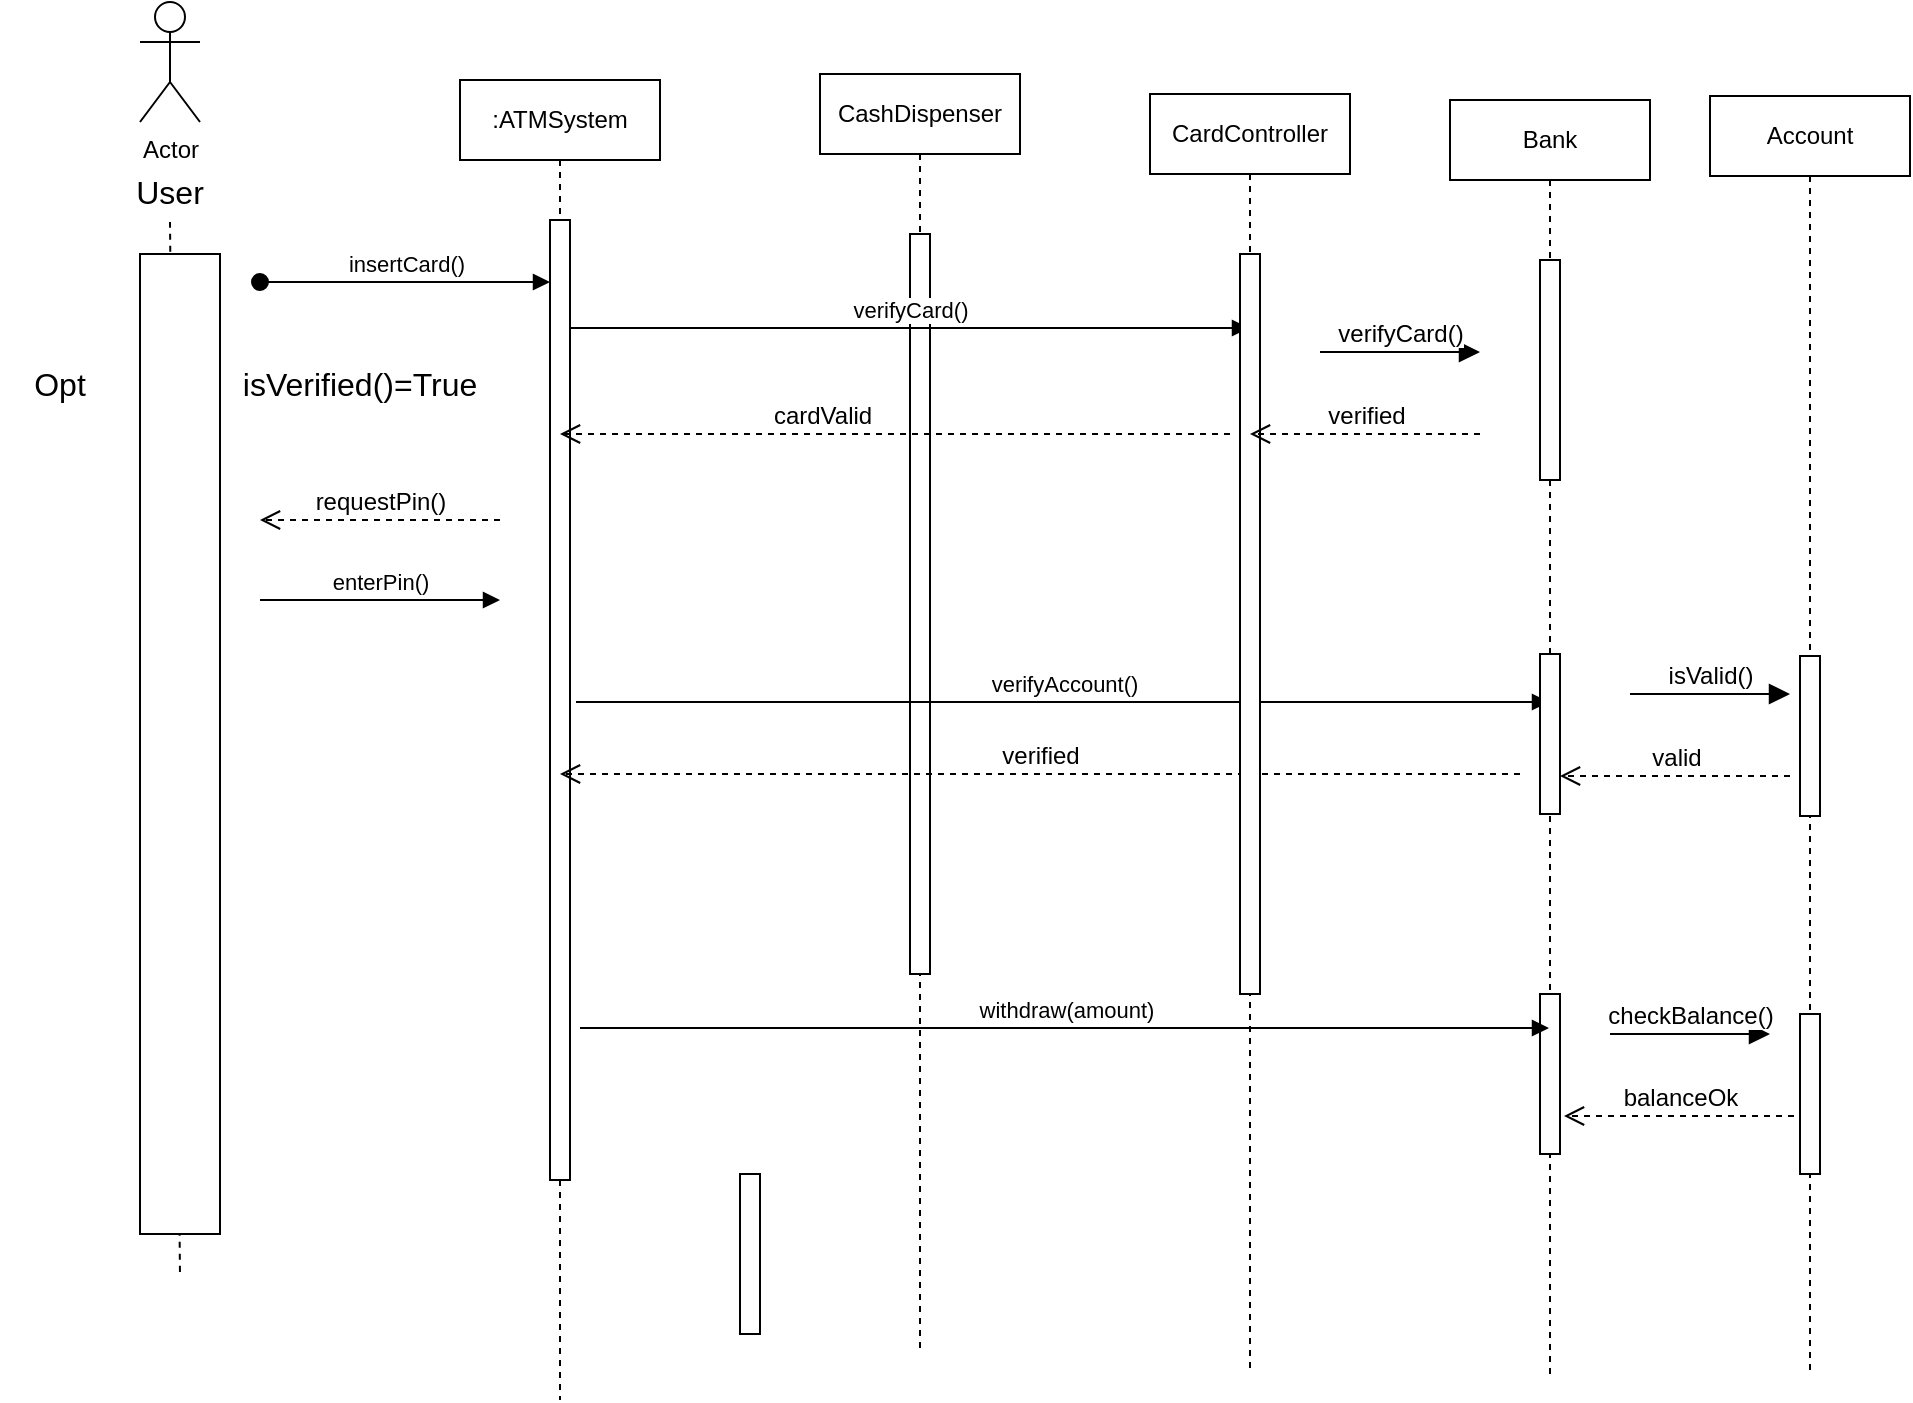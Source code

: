 <mxfile version="24.0.1" type="github">
  <diagram name="Page-1" id="2YBvvXClWsGukQMizWep">
    <mxGraphModel dx="1446" dy="618" grid="1" gridSize="10" guides="1" tooltips="1" connect="1" arrows="1" fold="1" page="1" pageScale="1" pageWidth="850" pageHeight="1100" math="0" shadow="0">
      <root>
        <mxCell id="0" />
        <mxCell id="1" parent="0" />
        <mxCell id="aM9ryv3xv72pqoxQDRHE-1" value=":ATMSystem" style="shape=umlLifeline;perimeter=lifelinePerimeter;whiteSpace=wrap;html=1;container=0;dropTarget=0;collapsible=0;recursiveResize=0;outlineConnect=0;portConstraint=eastwest;newEdgeStyle={&quot;edgeStyle&quot;:&quot;elbowEdgeStyle&quot;,&quot;elbow&quot;:&quot;vertical&quot;,&quot;curved&quot;:0,&quot;rounded&quot;:0};" parent="1" vertex="1">
          <mxGeometry x="40" y="43" width="100" height="660" as="geometry" />
        </mxCell>
        <mxCell id="aM9ryv3xv72pqoxQDRHE-2" value="" style="html=1;points=[];perimeter=orthogonalPerimeter;outlineConnect=0;targetShapes=umlLifeline;portConstraint=eastwest;newEdgeStyle={&quot;edgeStyle&quot;:&quot;elbowEdgeStyle&quot;,&quot;elbow&quot;:&quot;vertical&quot;,&quot;curved&quot;:0,&quot;rounded&quot;:0};" parent="aM9ryv3xv72pqoxQDRHE-1" vertex="1">
          <mxGeometry x="45" y="70" width="10" height="480" as="geometry" />
        </mxCell>
        <mxCell id="aM9ryv3xv72pqoxQDRHE-3" value="insertCard()" style="html=1;verticalAlign=bottom;startArrow=oval;endArrow=block;startSize=8;edgeStyle=elbowEdgeStyle;elbow=vertical;curved=0;rounded=0;" parent="aM9ryv3xv72pqoxQDRHE-1" edge="1">
          <mxGeometry relative="1" as="geometry">
            <mxPoint x="-100" y="101" as="sourcePoint" />
            <mxPoint x="45" y="101" as="targetPoint" />
          </mxGeometry>
        </mxCell>
        <mxCell id="aM9ryv3xv72pqoxQDRHE-5" value="CashDispenser" style="shape=umlLifeline;perimeter=lifelinePerimeter;whiteSpace=wrap;html=1;container=0;dropTarget=0;collapsible=0;recursiveResize=0;outlineConnect=0;portConstraint=eastwest;newEdgeStyle={&quot;edgeStyle&quot;:&quot;elbowEdgeStyle&quot;,&quot;elbow&quot;:&quot;vertical&quot;,&quot;curved&quot;:0,&quot;rounded&quot;:0};" parent="1" vertex="1">
          <mxGeometry x="220" y="40" width="100" height="640" as="geometry" />
        </mxCell>
        <mxCell id="aM9ryv3xv72pqoxQDRHE-6" value="" style="html=1;points=[];perimeter=orthogonalPerimeter;outlineConnect=0;targetShapes=umlLifeline;portConstraint=eastwest;newEdgeStyle={&quot;edgeStyle&quot;:&quot;elbowEdgeStyle&quot;,&quot;elbow&quot;:&quot;vertical&quot;,&quot;curved&quot;:0,&quot;rounded&quot;:0};" parent="aM9ryv3xv72pqoxQDRHE-5" vertex="1">
          <mxGeometry x="45" y="80" width="10" height="370" as="geometry" />
        </mxCell>
        <mxCell id="aM9ryv3xv72pqoxQDRHE-7" value="verifyCard()" style="html=1;verticalAlign=bottom;endArrow=block;edgeStyle=elbowEdgeStyle;elbow=horizontal;curved=0;rounded=0;" parent="1" target="M0fqEeeUb1GnL5yN1J2D-19" edge="1">
          <mxGeometry relative="1" as="geometry">
            <mxPoint x="95" y="167" as="sourcePoint" />
            <Array as="points">
              <mxPoint x="180" y="167" />
            </Array>
            <mxPoint x="265" y="167" as="targetPoint" />
          </mxGeometry>
        </mxCell>
        <mxCell id="M0fqEeeUb1GnL5yN1J2D-1" value="Actor" style="shape=umlActor;verticalLabelPosition=bottom;verticalAlign=top;html=1;outlineConnect=0;" vertex="1" parent="1">
          <mxGeometry x="-120" y="4" width="30" height="60" as="geometry" />
        </mxCell>
        <mxCell id="M0fqEeeUb1GnL5yN1J2D-2" value="User" style="text;html=1;align=center;verticalAlign=middle;whiteSpace=wrap;rounded=0;fontSize=16;" vertex="1" parent="1">
          <mxGeometry x="-135" y="84" width="60" height="30" as="geometry" />
        </mxCell>
        <mxCell id="M0fqEeeUb1GnL5yN1J2D-3" value="" style="endArrow=none;dashed=1;html=1;rounded=0;fontSize=12;startSize=8;endSize=8;curved=1;exitX=0.5;exitY=1;exitDx=0;exitDy=0;" edge="1" parent="1" source="M0fqEeeUb1GnL5yN1J2D-2">
          <mxGeometry width="50" height="50" relative="1" as="geometry">
            <mxPoint x="-100" y="210" as="sourcePoint" />
            <mxPoint x="-100" y="641" as="targetPoint" />
          </mxGeometry>
        </mxCell>
        <mxCell id="M0fqEeeUb1GnL5yN1J2D-5" value="" style="rounded=0;whiteSpace=wrap;html=1;" vertex="1" parent="1">
          <mxGeometry x="-120" y="130" width="40" height="490" as="geometry" />
        </mxCell>
        <mxCell id="M0fqEeeUb1GnL5yN1J2D-6" value="requestPin()" style="html=1;verticalAlign=bottom;endArrow=open;dashed=1;endSize=8;curved=0;rounded=0;fontSize=12;" edge="1" parent="1">
          <mxGeometry relative="1" as="geometry">
            <mxPoint x="60" y="263" as="sourcePoint" />
            <mxPoint x="-60" y="263" as="targetPoint" />
          </mxGeometry>
        </mxCell>
        <mxCell id="M0fqEeeUb1GnL5yN1J2D-7" value="enterPin()" style="html=1;verticalAlign=bottom;endArrow=block;edgeStyle=elbowEdgeStyle;elbow=vertical;curved=0;rounded=0;" edge="1" parent="1">
          <mxGeometry relative="1" as="geometry">
            <mxPoint x="-60" y="303" as="sourcePoint" />
            <Array as="points">
              <mxPoint x="25" y="303" />
            </Array>
            <mxPoint x="60" y="303" as="targetPoint" />
          </mxGeometry>
        </mxCell>
        <mxCell id="M0fqEeeUb1GnL5yN1J2D-10" value="Opt" style="text;html=1;align=center;verticalAlign=middle;whiteSpace=wrap;rounded=0;fontSize=16;" vertex="1" parent="1">
          <mxGeometry x="-190" y="180" width="60" height="30" as="geometry" />
        </mxCell>
        <mxCell id="M0fqEeeUb1GnL5yN1J2D-11" value="isVerified()=True" style="text;html=1;align=center;verticalAlign=middle;whiteSpace=wrap;rounded=0;fontSize=16;" vertex="1" parent="1">
          <mxGeometry x="-40" y="180" width="60" height="30" as="geometry" />
        </mxCell>
        <mxCell id="M0fqEeeUb1GnL5yN1J2D-13" value="verifyAccount()" style="html=1;verticalAlign=bottom;endArrow=block;edgeStyle=elbowEdgeStyle;elbow=horizontal;curved=0;rounded=0;" edge="1" parent="1" target="M0fqEeeUb1GnL5yN1J2D-21">
          <mxGeometry relative="1" as="geometry">
            <mxPoint x="98" y="354" as="sourcePoint" />
            <Array as="points">
              <mxPoint x="183" y="354" />
            </Array>
            <mxPoint x="490" y="360" as="targetPoint" />
          </mxGeometry>
        </mxCell>
        <mxCell id="M0fqEeeUb1GnL5yN1J2D-14" value="verified" style="html=1;verticalAlign=bottom;endArrow=open;dashed=1;endSize=8;curved=0;rounded=0;fontSize=12;" edge="1" parent="1" target="aM9ryv3xv72pqoxQDRHE-1">
          <mxGeometry relative="1" as="geometry">
            <mxPoint x="570" y="390" as="sourcePoint" />
            <mxPoint x="450" y="390" as="targetPoint" />
          </mxGeometry>
        </mxCell>
        <mxCell id="M0fqEeeUb1GnL5yN1J2D-19" value="CardController" style="shape=umlLifeline;perimeter=lifelinePerimeter;whiteSpace=wrap;html=1;container=0;dropTarget=0;collapsible=0;recursiveResize=0;outlineConnect=0;portConstraint=eastwest;newEdgeStyle={&quot;edgeStyle&quot;:&quot;elbowEdgeStyle&quot;,&quot;elbow&quot;:&quot;vertical&quot;,&quot;curved&quot;:0,&quot;rounded&quot;:0};" vertex="1" parent="1">
          <mxGeometry x="385" y="50" width="100" height="640" as="geometry" />
        </mxCell>
        <mxCell id="M0fqEeeUb1GnL5yN1J2D-20" value="" style="html=1;points=[];perimeter=orthogonalPerimeter;outlineConnect=0;targetShapes=umlLifeline;portConstraint=eastwest;newEdgeStyle={&quot;edgeStyle&quot;:&quot;elbowEdgeStyle&quot;,&quot;elbow&quot;:&quot;vertical&quot;,&quot;curved&quot;:0,&quot;rounded&quot;:0};" vertex="1" parent="M0fqEeeUb1GnL5yN1J2D-19">
          <mxGeometry x="45" y="80" width="10" height="370" as="geometry" />
        </mxCell>
        <mxCell id="M0fqEeeUb1GnL5yN1J2D-21" value="Bank" style="shape=umlLifeline;perimeter=lifelinePerimeter;whiteSpace=wrap;html=1;container=0;dropTarget=0;collapsible=0;recursiveResize=0;outlineConnect=0;portConstraint=eastwest;newEdgeStyle={&quot;edgeStyle&quot;:&quot;elbowEdgeStyle&quot;,&quot;elbow&quot;:&quot;vertical&quot;,&quot;curved&quot;:0,&quot;rounded&quot;:0};" vertex="1" parent="1">
          <mxGeometry x="535" y="53" width="100" height="640" as="geometry" />
        </mxCell>
        <mxCell id="M0fqEeeUb1GnL5yN1J2D-22" value="" style="html=1;points=[];perimeter=orthogonalPerimeter;outlineConnect=0;targetShapes=umlLifeline;portConstraint=eastwest;newEdgeStyle={&quot;edgeStyle&quot;:&quot;elbowEdgeStyle&quot;,&quot;elbow&quot;:&quot;vertical&quot;,&quot;curved&quot;:0,&quot;rounded&quot;:0};" vertex="1" parent="M0fqEeeUb1GnL5yN1J2D-21">
          <mxGeometry x="45" y="80" width="10" height="110" as="geometry" />
        </mxCell>
        <mxCell id="M0fqEeeUb1GnL5yN1J2D-27" value="" style="html=1;points=[[0,0,0,0,5],[0,1,0,0,-5],[1,0,0,0,5],[1,1,0,0,-5]];perimeter=orthogonalPerimeter;outlineConnect=0;targetShapes=umlLifeline;portConstraint=eastwest;newEdgeStyle={&quot;curved&quot;:0,&quot;rounded&quot;:0};" vertex="1" parent="M0fqEeeUb1GnL5yN1J2D-21">
          <mxGeometry x="45" y="277" width="10" height="80" as="geometry" />
        </mxCell>
        <mxCell id="M0fqEeeUb1GnL5yN1J2D-31" value="" style="html=1;points=[];perimeter=orthogonalPerimeter;outlineConnect=0;targetShapes=umlLifeline;portConstraint=eastwest;newEdgeStyle={&quot;edgeStyle&quot;:&quot;elbowEdgeStyle&quot;,&quot;elbow&quot;:&quot;vertical&quot;,&quot;curved&quot;:0,&quot;rounded&quot;:0};" vertex="1" parent="M0fqEeeUb1GnL5yN1J2D-21">
          <mxGeometry x="45" y="447" width="10" height="80" as="geometry" />
        </mxCell>
        <mxCell id="M0fqEeeUb1GnL5yN1J2D-23" value="Account" style="shape=umlLifeline;perimeter=lifelinePerimeter;whiteSpace=wrap;html=1;container=0;dropTarget=0;collapsible=0;recursiveResize=0;outlineConnect=0;portConstraint=eastwest;newEdgeStyle={&quot;edgeStyle&quot;:&quot;elbowEdgeStyle&quot;,&quot;elbow&quot;:&quot;vertical&quot;,&quot;curved&quot;:0,&quot;rounded&quot;:0};" vertex="1" parent="1">
          <mxGeometry x="665" y="51" width="100" height="640" as="geometry" />
        </mxCell>
        <mxCell id="M0fqEeeUb1GnL5yN1J2D-24" value="" style="html=1;points=[];perimeter=orthogonalPerimeter;outlineConnect=0;targetShapes=umlLifeline;portConstraint=eastwest;newEdgeStyle={&quot;edgeStyle&quot;:&quot;elbowEdgeStyle&quot;,&quot;elbow&quot;:&quot;vertical&quot;,&quot;curved&quot;:0,&quot;rounded&quot;:0};" vertex="1" parent="M0fqEeeUb1GnL5yN1J2D-23">
          <mxGeometry x="45" y="280" width="10" height="80" as="geometry" />
        </mxCell>
        <mxCell id="M0fqEeeUb1GnL5yN1J2D-30" value="" style="html=1;points=[];perimeter=orthogonalPerimeter;outlineConnect=0;targetShapes=umlLifeline;portConstraint=eastwest;newEdgeStyle={&quot;edgeStyle&quot;:&quot;elbowEdgeStyle&quot;,&quot;elbow&quot;:&quot;vertical&quot;,&quot;curved&quot;:0,&quot;rounded&quot;:0};" vertex="1" parent="M0fqEeeUb1GnL5yN1J2D-23">
          <mxGeometry x="45" y="459" width="10" height="80" as="geometry" />
        </mxCell>
        <mxCell id="M0fqEeeUb1GnL5yN1J2D-25" value="verifyCard()" style="html=1;verticalAlign=bottom;endArrow=block;curved=0;rounded=0;fontSize=12;startSize=8;endSize=8;" edge="1" parent="1">
          <mxGeometry width="80" relative="1" as="geometry">
            <mxPoint x="470" y="179" as="sourcePoint" />
            <mxPoint x="550" y="179" as="targetPoint" />
          </mxGeometry>
        </mxCell>
        <mxCell id="M0fqEeeUb1GnL5yN1J2D-26" value="verified" style="html=1;verticalAlign=bottom;endArrow=open;dashed=1;endSize=8;curved=0;rounded=0;fontSize=12;" edge="1" parent="1" target="M0fqEeeUb1GnL5yN1J2D-19">
          <mxGeometry relative="1" as="geometry">
            <mxPoint x="550" y="220" as="sourcePoint" />
            <mxPoint x="470" y="220" as="targetPoint" />
          </mxGeometry>
        </mxCell>
        <mxCell id="M0fqEeeUb1GnL5yN1J2D-28" value="cardValid" style="html=1;verticalAlign=bottom;endArrow=open;dashed=1;endSize=8;curved=0;rounded=0;fontSize=12;" edge="1" parent="1" target="aM9ryv3xv72pqoxQDRHE-1">
          <mxGeometry x="0.222" relative="1" as="geometry">
            <mxPoint x="425" y="220" as="sourcePoint" />
            <mxPoint x="345" y="220" as="targetPoint" />
            <mxPoint as="offset" />
          </mxGeometry>
        </mxCell>
        <mxCell id="M0fqEeeUb1GnL5yN1J2D-33" value="checkBalance()" style="html=1;verticalAlign=bottom;endArrow=block;curved=0;rounded=0;fontSize=12;startSize=8;endSize=8;" edge="1" parent="1">
          <mxGeometry width="80" relative="1" as="geometry">
            <mxPoint x="615" y="520" as="sourcePoint" />
            <mxPoint x="695" y="520" as="targetPoint" />
          </mxGeometry>
        </mxCell>
        <mxCell id="M0fqEeeUb1GnL5yN1J2D-34" value="balanceOk" style="html=1;verticalAlign=bottom;endArrow=open;dashed=1;endSize=8;curved=0;rounded=0;fontSize=12;" edge="1" parent="1">
          <mxGeometry relative="1" as="geometry">
            <mxPoint x="707" y="561" as="sourcePoint" />
            <mxPoint x="592" y="561" as="targetPoint" />
          </mxGeometry>
        </mxCell>
        <mxCell id="M0fqEeeUb1GnL5yN1J2D-35" value="isValid()" style="html=1;verticalAlign=bottom;endArrow=block;curved=0;rounded=0;fontSize=12;startSize=8;endSize=8;" edge="1" parent="1">
          <mxGeometry width="80" relative="1" as="geometry">
            <mxPoint x="625" y="350" as="sourcePoint" />
            <mxPoint x="705" y="350" as="targetPoint" />
          </mxGeometry>
        </mxCell>
        <mxCell id="M0fqEeeUb1GnL5yN1J2D-36" value="valid" style="html=1;verticalAlign=bottom;endArrow=open;dashed=1;endSize=8;curved=0;rounded=0;fontSize=12;" edge="1" parent="1">
          <mxGeometry relative="1" as="geometry">
            <mxPoint x="705" y="391" as="sourcePoint" />
            <mxPoint x="590" y="391" as="targetPoint" />
          </mxGeometry>
        </mxCell>
        <mxCell id="M0fqEeeUb1GnL5yN1J2D-39" value="" style="html=1;points=[[0,0,0,0,5],[0,1,0,0,-5],[1,0,0,0,5],[1,1,0,0,-5]];perimeter=orthogonalPerimeter;outlineConnect=0;targetShapes=umlLifeline;portConstraint=eastwest;newEdgeStyle={&quot;curved&quot;:0,&quot;rounded&quot;:0};" vertex="1" parent="1">
          <mxGeometry x="180" y="590" width="10" height="80" as="geometry" />
        </mxCell>
        <mxCell id="M0fqEeeUb1GnL5yN1J2D-40" value="withdraw(amount)" style="html=1;verticalAlign=bottom;endArrow=block;edgeStyle=elbowEdgeStyle;elbow=horizontal;curved=0;rounded=0;" edge="1" parent="1">
          <mxGeometry relative="1" as="geometry">
            <mxPoint x="100" y="517" as="sourcePoint" />
            <Array as="points">
              <mxPoint x="185" y="517" />
            </Array>
            <mxPoint x="584.5" y="517" as="targetPoint" />
          </mxGeometry>
        </mxCell>
      </root>
    </mxGraphModel>
  </diagram>
</mxfile>
